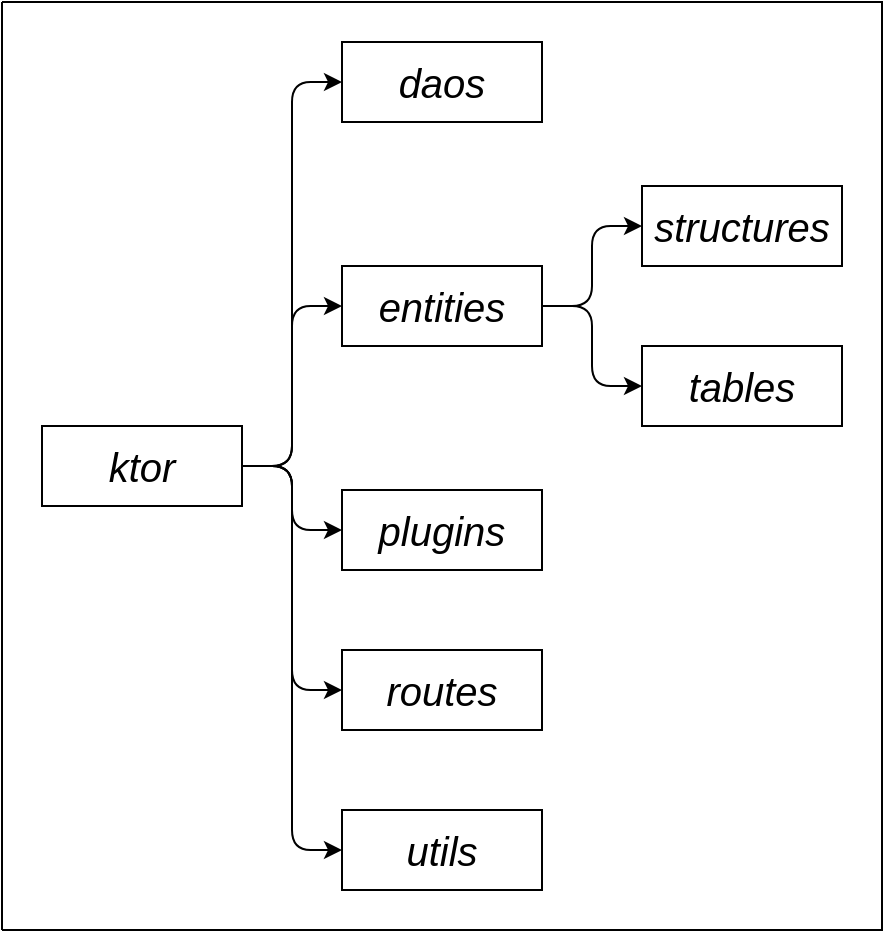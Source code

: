<mxfile version="28.2.5">
  <diagram name="Page-1" id="1H1qI3S15T3kPHHxzbl0">
    <mxGraphModel dx="802" dy="482" grid="1" gridSize="10" guides="1" tooltips="1" connect="1" arrows="1" fold="1" page="1" pageScale="1" pageWidth="1100" pageHeight="850" math="0" shadow="0">
      <root>
        <mxCell id="0" />
        <mxCell id="1" parent="0" />
        <mxCell id="9ogdjRn3hWSHYTOO4pbM-1" value="" style="swimlane;startSize=0;horizontal=0;childLayout=treeLayout;horizontalTree=1;sortEdges=1;resizable=0;containerType=tree;fontSize=12;" vertex="1" parent="1">
          <mxGeometry x="380" y="250" width="440" height="464" as="geometry" />
        </mxCell>
        <mxCell id="9ogdjRn3hWSHYTOO4pbM-2" value="&lt;span style=&quot;font-size: 20px;&quot;&gt;&lt;i&gt;ktor&lt;/i&gt;&lt;/span&gt;" style="whiteSpace=wrap;html=1;" vertex="1" parent="9ogdjRn3hWSHYTOO4pbM-1">
          <mxGeometry x="20" y="212" width="100" height="40" as="geometry" />
        </mxCell>
        <mxCell id="9ogdjRn3hWSHYTOO4pbM-3" value="&lt;span style=&quot;font-size: 20px;&quot;&gt;&lt;i&gt;daos&lt;/i&gt;&lt;/span&gt;" style="whiteSpace=wrap;html=1;" vertex="1" parent="9ogdjRn3hWSHYTOO4pbM-1">
          <mxGeometry x="170" y="20" width="100" height="40" as="geometry" />
        </mxCell>
        <mxCell id="9ogdjRn3hWSHYTOO4pbM-4" value="" style="edgeStyle=elbowEdgeStyle;elbow=horizontal;html=1;rounded=1;curved=0;sourcePerimeterSpacing=0;targetPerimeterSpacing=0;startSize=6;endSize=6;" edge="1" parent="9ogdjRn3hWSHYTOO4pbM-1" source="9ogdjRn3hWSHYTOO4pbM-2" target="9ogdjRn3hWSHYTOO4pbM-3">
          <mxGeometry relative="1" as="geometry" />
        </mxCell>
        <mxCell id="9ogdjRn3hWSHYTOO4pbM-5" value="&lt;span style=&quot;font-size: 20px;&quot;&gt;&lt;i&gt;entities&lt;/i&gt;&lt;/span&gt;" style="whiteSpace=wrap;html=1;" vertex="1" parent="9ogdjRn3hWSHYTOO4pbM-1">
          <mxGeometry x="170" y="132" width="100" height="40" as="geometry" />
        </mxCell>
        <mxCell id="9ogdjRn3hWSHYTOO4pbM-6" value="" style="edgeStyle=elbowEdgeStyle;elbow=horizontal;html=1;rounded=1;curved=0;sourcePerimeterSpacing=0;targetPerimeterSpacing=0;startSize=6;endSize=6;" edge="1" parent="9ogdjRn3hWSHYTOO4pbM-1" source="9ogdjRn3hWSHYTOO4pbM-2" target="9ogdjRn3hWSHYTOO4pbM-5">
          <mxGeometry relative="1" as="geometry" />
        </mxCell>
        <mxCell id="9ogdjRn3hWSHYTOO4pbM-11" value="" style="edgeStyle=elbowEdgeStyle;elbow=horizontal;html=1;rounded=1;curved=0;sourcePerimeterSpacing=0;targetPerimeterSpacing=0;startSize=6;endSize=6;" edge="1" target="9ogdjRn3hWSHYTOO4pbM-12" source="9ogdjRn3hWSHYTOO4pbM-2" parent="9ogdjRn3hWSHYTOO4pbM-1">
          <mxGeometry relative="1" as="geometry">
            <mxPoint x="500" y="-62" as="sourcePoint" />
          </mxGeometry>
        </mxCell>
        <mxCell id="9ogdjRn3hWSHYTOO4pbM-12" value="&lt;span style=&quot;font-size: 20px;&quot;&gt;&lt;i&gt;plugins&lt;/i&gt;&lt;/span&gt;" style="whiteSpace=wrap;html=1;" vertex="1" parent="9ogdjRn3hWSHYTOO4pbM-1">
          <mxGeometry x="170" y="244" width="100" height="40" as="geometry" />
        </mxCell>
        <mxCell id="9ogdjRn3hWSHYTOO4pbM-13" value="" style="edgeStyle=elbowEdgeStyle;elbow=horizontal;html=1;rounded=1;curved=0;sourcePerimeterSpacing=0;targetPerimeterSpacing=0;startSize=6;endSize=6;" edge="1" target="9ogdjRn3hWSHYTOO4pbM-14" source="9ogdjRn3hWSHYTOO4pbM-2" parent="9ogdjRn3hWSHYTOO4pbM-1">
          <mxGeometry relative="1" as="geometry">
            <mxPoint x="500" y="18" as="sourcePoint" />
          </mxGeometry>
        </mxCell>
        <mxCell id="9ogdjRn3hWSHYTOO4pbM-14" value="&lt;span style=&quot;font-size: 20px;&quot;&gt;&lt;i&gt;routes&lt;/i&gt;&lt;/span&gt;" style="whiteSpace=wrap;html=1;" vertex="1" parent="9ogdjRn3hWSHYTOO4pbM-1">
          <mxGeometry x="170" y="324" width="100" height="40" as="geometry" />
        </mxCell>
        <mxCell id="9ogdjRn3hWSHYTOO4pbM-15" value="" style="edgeStyle=elbowEdgeStyle;elbow=horizontal;html=1;rounded=1;curved=0;sourcePerimeterSpacing=0;targetPerimeterSpacing=0;startSize=6;endSize=6;" edge="1" target="9ogdjRn3hWSHYTOO4pbM-16" source="9ogdjRn3hWSHYTOO4pbM-5" parent="9ogdjRn3hWSHYTOO4pbM-1">
          <mxGeometry relative="1" as="geometry">
            <mxPoint x="500" y="138" as="sourcePoint" />
          </mxGeometry>
        </mxCell>
        <mxCell id="9ogdjRn3hWSHYTOO4pbM-16" value="&lt;span style=&quot;font-size: 20px;&quot;&gt;&lt;i&gt;structures&lt;/i&gt;&lt;/span&gt;" style="whiteSpace=wrap;html=1;" vertex="1" parent="9ogdjRn3hWSHYTOO4pbM-1">
          <mxGeometry x="320" y="92" width="100" height="40" as="geometry" />
        </mxCell>
        <mxCell id="9ogdjRn3hWSHYTOO4pbM-19" value="" style="edgeStyle=elbowEdgeStyle;elbow=horizontal;html=1;rounded=1;curved=0;sourcePerimeterSpacing=0;targetPerimeterSpacing=0;startSize=6;endSize=6;" edge="1" target="9ogdjRn3hWSHYTOO4pbM-20" source="9ogdjRn3hWSHYTOO4pbM-5" parent="9ogdjRn3hWSHYTOO4pbM-1">
          <mxGeometry relative="1" as="geometry">
            <mxPoint x="650" y="98" as="sourcePoint" />
          </mxGeometry>
        </mxCell>
        <mxCell id="9ogdjRn3hWSHYTOO4pbM-20" value="&lt;span style=&quot;font-size: 20px;&quot;&gt;&lt;i&gt;tables&lt;/i&gt;&lt;/span&gt;" style="whiteSpace=wrap;html=1;" vertex="1" parent="9ogdjRn3hWSHYTOO4pbM-1">
          <mxGeometry x="320" y="172" width="100" height="40" as="geometry" />
        </mxCell>
        <mxCell id="9ogdjRn3hWSHYTOO4pbM-21" value="" style="edgeStyle=elbowEdgeStyle;elbow=horizontal;html=1;rounded=1;curved=0;sourcePerimeterSpacing=0;targetPerimeterSpacing=0;startSize=6;endSize=6;" edge="1" target="9ogdjRn3hWSHYTOO4pbM-22" source="9ogdjRn3hWSHYTOO4pbM-2" parent="9ogdjRn3hWSHYTOO4pbM-1">
          <mxGeometry relative="1" as="geometry">
            <mxPoint x="500" y="290" as="sourcePoint" />
          </mxGeometry>
        </mxCell>
        <mxCell id="9ogdjRn3hWSHYTOO4pbM-22" value="&lt;span style=&quot;font-size: 20px;&quot;&gt;&lt;i&gt;utils&lt;/i&gt;&lt;/span&gt;" style="whiteSpace=wrap;html=1;" vertex="1" parent="9ogdjRn3hWSHYTOO4pbM-1">
          <mxGeometry x="170" y="404" width="100" height="40" as="geometry" />
        </mxCell>
      </root>
    </mxGraphModel>
  </diagram>
</mxfile>
